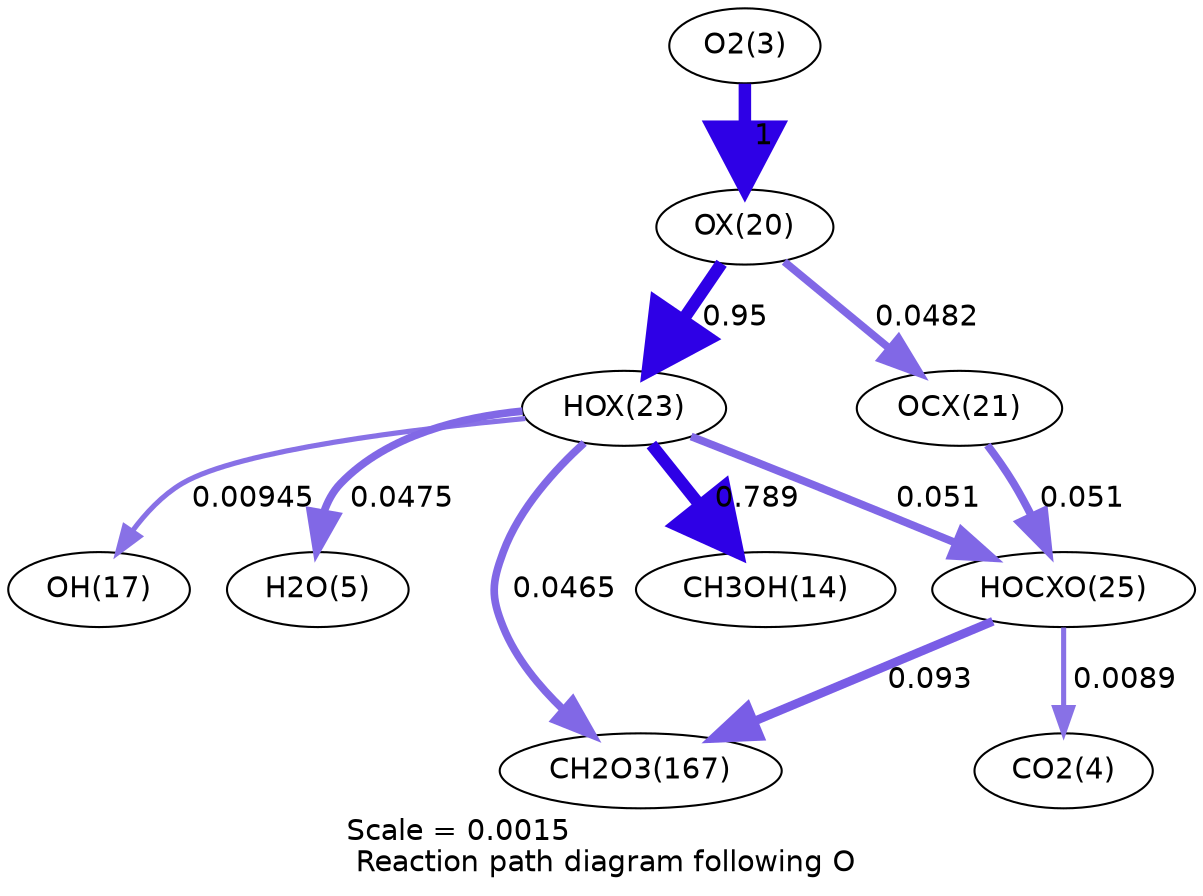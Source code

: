 digraph reaction_paths {
center=1;
s5 -> s32[fontname="Helvetica", penwidth=6, arrowsize=3, color="0.7, 1.5, 0.9"
, label=" 1"];
s32 -> s35[fontname="Helvetica", penwidth=5.96, arrowsize=2.98, color="0.7, 1.45, 0.9"
, label=" 0.95"];
s32 -> s33[fontname="Helvetica", penwidth=3.71, arrowsize=1.85, color="0.7, 0.548, 0.9"
, label=" 0.0482"];
s35 -> s16[fontname="Helvetica", penwidth=5.82, arrowsize=2.91, color="0.7, 1.29, 0.9"
, label=" 0.789"];
s35 -> s19[fontname="Helvetica", penwidth=2.48, arrowsize=1.24, color="0.7, 0.509, 0.9"
, label=" 0.00945"];
s35 -> s7[fontname="Helvetica", penwidth=3.7, arrowsize=1.85, color="0.7, 0.548, 0.9"
, label=" 0.0475"];
s35 -> s37[fontname="Helvetica", penwidth=3.75, arrowsize=1.88, color="0.7, 0.551, 0.9"
, label=" 0.051"];
s35 -> s29[fontname="Helvetica", penwidth=3.68, arrowsize=1.84, color="0.7, 0.547, 0.9"
, label=" 0.0465"];
s33 -> s37[fontname="Helvetica", penwidth=3.75, arrowsize=1.88, color="0.7, 0.551, 0.9"
, label=" 0.051"];
s37 -> s6[fontname="Helvetica", penwidth=2.44, arrowsize=1.22, color="0.7, 0.509, 0.9"
, label=" 0.0089"];
s37 -> s29[fontname="Helvetica", penwidth=4.21, arrowsize=2.1, color="0.7, 0.593, 0.9"
, label=" 0.093"];
s5 [ fontname="Helvetica", label="O2(3)"];
s6 [ fontname="Helvetica", label="CO2(4)"];
s7 [ fontname="Helvetica", label="H2O(5)"];
s16 [ fontname="Helvetica", label="CH3OH(14)"];
s19 [ fontname="Helvetica", label="OH(17)"];
s29 [ fontname="Helvetica", label="CH2O3(167)"];
s32 [ fontname="Helvetica", label="OX(20)"];
s33 [ fontname="Helvetica", label="OCX(21)"];
s35 [ fontname="Helvetica", label="HOX(23)"];
s37 [ fontname="Helvetica", label="HOCXO(25)"];
 label = "Scale = 0.0015\l Reaction path diagram following O";
 fontname = "Helvetica";
}
